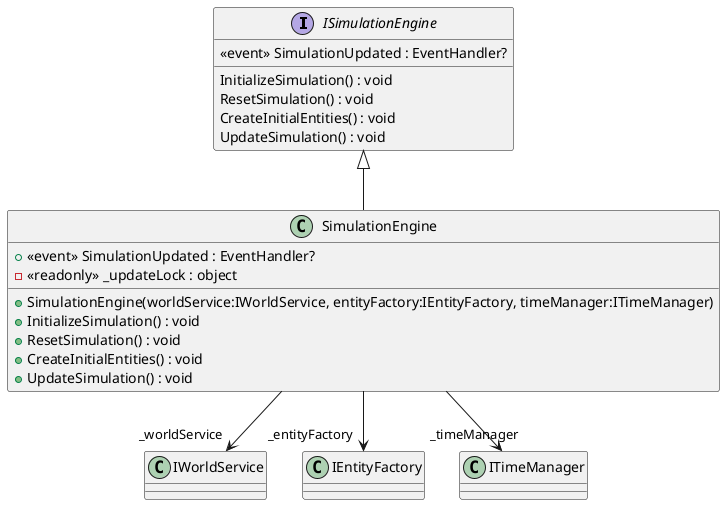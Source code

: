 @startuml
interface ISimulationEngine {
     <<event>> SimulationUpdated : EventHandler? 
    InitializeSimulation() : void
    ResetSimulation() : void
    CreateInitialEntities() : void
    UpdateSimulation() : void
}
class SimulationEngine {
    +  <<event>> SimulationUpdated : EventHandler? 
    - <<readonly>> _updateLock : object
    + SimulationEngine(worldService:IWorldService, entityFactory:IEntityFactory, timeManager:ITimeManager)
    + InitializeSimulation() : void
    + ResetSimulation() : void
    + CreateInitialEntities() : void
    + UpdateSimulation() : void
}
ISimulationEngine <|-- SimulationEngine
SimulationEngine --> "_worldService" IWorldService
SimulationEngine --> "_entityFactory" IEntityFactory
SimulationEngine --> "_timeManager" ITimeManager
@enduml
